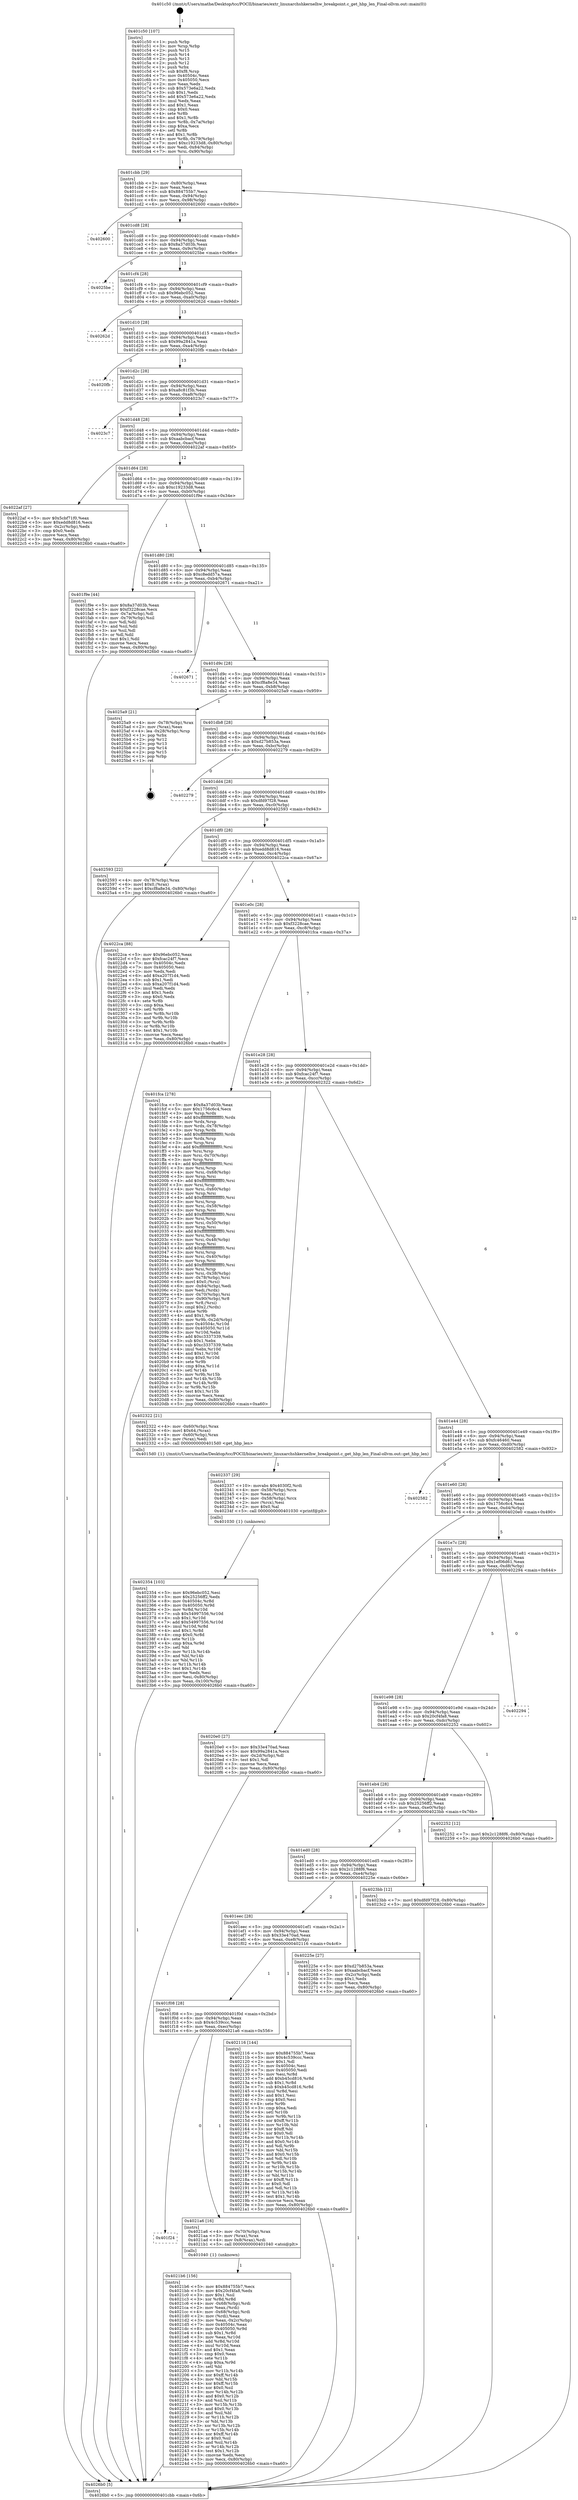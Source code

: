 digraph "0x401c50" {
  label = "0x401c50 (/mnt/c/Users/mathe/Desktop/tcc/POCII/binaries/extr_linuxarchshkernelhw_breakpoint.c_get_hbp_len_Final-ollvm.out::main(0))"
  labelloc = "t"
  node[shape=record]

  Entry [label="",width=0.3,height=0.3,shape=circle,fillcolor=black,style=filled]
  "0x401cbb" [label="{
     0x401cbb [29]\l
     | [instrs]\l
     &nbsp;&nbsp;0x401cbb \<+3\>: mov -0x80(%rbp),%eax\l
     &nbsp;&nbsp;0x401cbe \<+2\>: mov %eax,%ecx\l
     &nbsp;&nbsp;0x401cc0 \<+6\>: sub $0x884755b7,%ecx\l
     &nbsp;&nbsp;0x401cc6 \<+6\>: mov %eax,-0x94(%rbp)\l
     &nbsp;&nbsp;0x401ccc \<+6\>: mov %ecx,-0x98(%rbp)\l
     &nbsp;&nbsp;0x401cd2 \<+6\>: je 0000000000402600 \<main+0x9b0\>\l
  }"]
  "0x402600" [label="{
     0x402600\l
  }", style=dashed]
  "0x401cd8" [label="{
     0x401cd8 [28]\l
     | [instrs]\l
     &nbsp;&nbsp;0x401cd8 \<+5\>: jmp 0000000000401cdd \<main+0x8d\>\l
     &nbsp;&nbsp;0x401cdd \<+6\>: mov -0x94(%rbp),%eax\l
     &nbsp;&nbsp;0x401ce3 \<+5\>: sub $0x8a37d03b,%eax\l
     &nbsp;&nbsp;0x401ce8 \<+6\>: mov %eax,-0x9c(%rbp)\l
     &nbsp;&nbsp;0x401cee \<+6\>: je 00000000004025be \<main+0x96e\>\l
  }"]
  Exit [label="",width=0.3,height=0.3,shape=circle,fillcolor=black,style=filled,peripheries=2]
  "0x4025be" [label="{
     0x4025be\l
  }", style=dashed]
  "0x401cf4" [label="{
     0x401cf4 [28]\l
     | [instrs]\l
     &nbsp;&nbsp;0x401cf4 \<+5\>: jmp 0000000000401cf9 \<main+0xa9\>\l
     &nbsp;&nbsp;0x401cf9 \<+6\>: mov -0x94(%rbp),%eax\l
     &nbsp;&nbsp;0x401cff \<+5\>: sub $0x96ebc052,%eax\l
     &nbsp;&nbsp;0x401d04 \<+6\>: mov %eax,-0xa0(%rbp)\l
     &nbsp;&nbsp;0x401d0a \<+6\>: je 000000000040262d \<main+0x9dd\>\l
  }"]
  "0x402354" [label="{
     0x402354 [103]\l
     | [instrs]\l
     &nbsp;&nbsp;0x402354 \<+5\>: mov $0x96ebc052,%esi\l
     &nbsp;&nbsp;0x402359 \<+5\>: mov $0x25256ff2,%edx\l
     &nbsp;&nbsp;0x40235e \<+8\>: mov 0x40504c,%r8d\l
     &nbsp;&nbsp;0x402366 \<+8\>: mov 0x405050,%r9d\l
     &nbsp;&nbsp;0x40236e \<+3\>: mov %r8d,%r10d\l
     &nbsp;&nbsp;0x402371 \<+7\>: sub $0x54997556,%r10d\l
     &nbsp;&nbsp;0x402378 \<+4\>: sub $0x1,%r10d\l
     &nbsp;&nbsp;0x40237c \<+7\>: add $0x54997556,%r10d\l
     &nbsp;&nbsp;0x402383 \<+4\>: imul %r10d,%r8d\l
     &nbsp;&nbsp;0x402387 \<+4\>: and $0x1,%r8d\l
     &nbsp;&nbsp;0x40238b \<+4\>: cmp $0x0,%r8d\l
     &nbsp;&nbsp;0x40238f \<+4\>: sete %r11b\l
     &nbsp;&nbsp;0x402393 \<+4\>: cmp $0xa,%r9d\l
     &nbsp;&nbsp;0x402397 \<+3\>: setl %bl\l
     &nbsp;&nbsp;0x40239a \<+3\>: mov %r11b,%r14b\l
     &nbsp;&nbsp;0x40239d \<+3\>: and %bl,%r14b\l
     &nbsp;&nbsp;0x4023a0 \<+3\>: xor %bl,%r11b\l
     &nbsp;&nbsp;0x4023a3 \<+3\>: or %r11b,%r14b\l
     &nbsp;&nbsp;0x4023a6 \<+4\>: test $0x1,%r14b\l
     &nbsp;&nbsp;0x4023aa \<+3\>: cmovne %edx,%esi\l
     &nbsp;&nbsp;0x4023ad \<+3\>: mov %esi,-0x80(%rbp)\l
     &nbsp;&nbsp;0x4023b0 \<+6\>: mov %eax,-0x100(%rbp)\l
     &nbsp;&nbsp;0x4023b6 \<+5\>: jmp 00000000004026b0 \<main+0xa60\>\l
  }"]
  "0x40262d" [label="{
     0x40262d\l
  }", style=dashed]
  "0x401d10" [label="{
     0x401d10 [28]\l
     | [instrs]\l
     &nbsp;&nbsp;0x401d10 \<+5\>: jmp 0000000000401d15 \<main+0xc5\>\l
     &nbsp;&nbsp;0x401d15 \<+6\>: mov -0x94(%rbp),%eax\l
     &nbsp;&nbsp;0x401d1b \<+5\>: sub $0x99a2841a,%eax\l
     &nbsp;&nbsp;0x401d20 \<+6\>: mov %eax,-0xa4(%rbp)\l
     &nbsp;&nbsp;0x401d26 \<+6\>: je 00000000004020fb \<main+0x4ab\>\l
  }"]
  "0x402337" [label="{
     0x402337 [29]\l
     | [instrs]\l
     &nbsp;&nbsp;0x402337 \<+10\>: movabs $0x4030f2,%rdi\l
     &nbsp;&nbsp;0x402341 \<+4\>: mov -0x58(%rbp),%rcx\l
     &nbsp;&nbsp;0x402345 \<+2\>: mov %eax,(%rcx)\l
     &nbsp;&nbsp;0x402347 \<+4\>: mov -0x58(%rbp),%rcx\l
     &nbsp;&nbsp;0x40234b \<+2\>: mov (%rcx),%esi\l
     &nbsp;&nbsp;0x40234d \<+2\>: mov $0x0,%al\l
     &nbsp;&nbsp;0x40234f \<+5\>: call 0000000000401030 \<printf@plt\>\l
     | [calls]\l
     &nbsp;&nbsp;0x401030 \{1\} (unknown)\l
  }"]
  "0x4020fb" [label="{
     0x4020fb\l
  }", style=dashed]
  "0x401d2c" [label="{
     0x401d2c [28]\l
     | [instrs]\l
     &nbsp;&nbsp;0x401d2c \<+5\>: jmp 0000000000401d31 \<main+0xe1\>\l
     &nbsp;&nbsp;0x401d31 \<+6\>: mov -0x94(%rbp),%eax\l
     &nbsp;&nbsp;0x401d37 \<+5\>: sub $0xa8c81f3b,%eax\l
     &nbsp;&nbsp;0x401d3c \<+6\>: mov %eax,-0xa8(%rbp)\l
     &nbsp;&nbsp;0x401d42 \<+6\>: je 00000000004023c7 \<main+0x777\>\l
  }"]
  "0x4021b6" [label="{
     0x4021b6 [156]\l
     | [instrs]\l
     &nbsp;&nbsp;0x4021b6 \<+5\>: mov $0x884755b7,%ecx\l
     &nbsp;&nbsp;0x4021bb \<+5\>: mov $0x20cf4fa8,%edx\l
     &nbsp;&nbsp;0x4021c0 \<+3\>: mov $0x1,%sil\l
     &nbsp;&nbsp;0x4021c3 \<+3\>: xor %r8d,%r8d\l
     &nbsp;&nbsp;0x4021c6 \<+4\>: mov -0x68(%rbp),%rdi\l
     &nbsp;&nbsp;0x4021ca \<+2\>: mov %eax,(%rdi)\l
     &nbsp;&nbsp;0x4021cc \<+4\>: mov -0x68(%rbp),%rdi\l
     &nbsp;&nbsp;0x4021d0 \<+2\>: mov (%rdi),%eax\l
     &nbsp;&nbsp;0x4021d2 \<+3\>: mov %eax,-0x2c(%rbp)\l
     &nbsp;&nbsp;0x4021d5 \<+7\>: mov 0x40504c,%eax\l
     &nbsp;&nbsp;0x4021dc \<+8\>: mov 0x405050,%r9d\l
     &nbsp;&nbsp;0x4021e4 \<+4\>: sub $0x1,%r8d\l
     &nbsp;&nbsp;0x4021e8 \<+3\>: mov %eax,%r10d\l
     &nbsp;&nbsp;0x4021eb \<+3\>: add %r8d,%r10d\l
     &nbsp;&nbsp;0x4021ee \<+4\>: imul %r10d,%eax\l
     &nbsp;&nbsp;0x4021f2 \<+3\>: and $0x1,%eax\l
     &nbsp;&nbsp;0x4021f5 \<+3\>: cmp $0x0,%eax\l
     &nbsp;&nbsp;0x4021f8 \<+4\>: sete %r11b\l
     &nbsp;&nbsp;0x4021fc \<+4\>: cmp $0xa,%r9d\l
     &nbsp;&nbsp;0x402200 \<+3\>: setl %bl\l
     &nbsp;&nbsp;0x402203 \<+3\>: mov %r11b,%r14b\l
     &nbsp;&nbsp;0x402206 \<+4\>: xor $0xff,%r14b\l
     &nbsp;&nbsp;0x40220a \<+3\>: mov %bl,%r15b\l
     &nbsp;&nbsp;0x40220d \<+4\>: xor $0xff,%r15b\l
     &nbsp;&nbsp;0x402211 \<+4\>: xor $0x0,%sil\l
     &nbsp;&nbsp;0x402215 \<+3\>: mov %r14b,%r12b\l
     &nbsp;&nbsp;0x402218 \<+4\>: and $0x0,%r12b\l
     &nbsp;&nbsp;0x40221c \<+3\>: and %sil,%r11b\l
     &nbsp;&nbsp;0x40221f \<+3\>: mov %r15b,%r13b\l
     &nbsp;&nbsp;0x402222 \<+4\>: and $0x0,%r13b\l
     &nbsp;&nbsp;0x402226 \<+3\>: and %sil,%bl\l
     &nbsp;&nbsp;0x402229 \<+3\>: or %r11b,%r12b\l
     &nbsp;&nbsp;0x40222c \<+3\>: or %bl,%r13b\l
     &nbsp;&nbsp;0x40222f \<+3\>: xor %r13b,%r12b\l
     &nbsp;&nbsp;0x402232 \<+3\>: or %r15b,%r14b\l
     &nbsp;&nbsp;0x402235 \<+4\>: xor $0xff,%r14b\l
     &nbsp;&nbsp;0x402239 \<+4\>: or $0x0,%sil\l
     &nbsp;&nbsp;0x40223d \<+3\>: and %sil,%r14b\l
     &nbsp;&nbsp;0x402240 \<+3\>: or %r14b,%r12b\l
     &nbsp;&nbsp;0x402243 \<+4\>: test $0x1,%r12b\l
     &nbsp;&nbsp;0x402247 \<+3\>: cmovne %edx,%ecx\l
     &nbsp;&nbsp;0x40224a \<+3\>: mov %ecx,-0x80(%rbp)\l
     &nbsp;&nbsp;0x40224d \<+5\>: jmp 00000000004026b0 \<main+0xa60\>\l
  }"]
  "0x4023c7" [label="{
     0x4023c7\l
  }", style=dashed]
  "0x401d48" [label="{
     0x401d48 [28]\l
     | [instrs]\l
     &nbsp;&nbsp;0x401d48 \<+5\>: jmp 0000000000401d4d \<main+0xfd\>\l
     &nbsp;&nbsp;0x401d4d \<+6\>: mov -0x94(%rbp),%eax\l
     &nbsp;&nbsp;0x401d53 \<+5\>: sub $0xaabcbacf,%eax\l
     &nbsp;&nbsp;0x401d58 \<+6\>: mov %eax,-0xac(%rbp)\l
     &nbsp;&nbsp;0x401d5e \<+6\>: je 00000000004022af \<main+0x65f\>\l
  }"]
  "0x401f24" [label="{
     0x401f24\l
  }", style=dashed]
  "0x4022af" [label="{
     0x4022af [27]\l
     | [instrs]\l
     &nbsp;&nbsp;0x4022af \<+5\>: mov $0x5cbf71f0,%eax\l
     &nbsp;&nbsp;0x4022b4 \<+5\>: mov $0xedd8d816,%ecx\l
     &nbsp;&nbsp;0x4022b9 \<+3\>: mov -0x2c(%rbp),%edx\l
     &nbsp;&nbsp;0x4022bc \<+3\>: cmp $0x0,%edx\l
     &nbsp;&nbsp;0x4022bf \<+3\>: cmove %ecx,%eax\l
     &nbsp;&nbsp;0x4022c2 \<+3\>: mov %eax,-0x80(%rbp)\l
     &nbsp;&nbsp;0x4022c5 \<+5\>: jmp 00000000004026b0 \<main+0xa60\>\l
  }"]
  "0x401d64" [label="{
     0x401d64 [28]\l
     | [instrs]\l
     &nbsp;&nbsp;0x401d64 \<+5\>: jmp 0000000000401d69 \<main+0x119\>\l
     &nbsp;&nbsp;0x401d69 \<+6\>: mov -0x94(%rbp),%eax\l
     &nbsp;&nbsp;0x401d6f \<+5\>: sub $0xc19233d8,%eax\l
     &nbsp;&nbsp;0x401d74 \<+6\>: mov %eax,-0xb0(%rbp)\l
     &nbsp;&nbsp;0x401d7a \<+6\>: je 0000000000401f9e \<main+0x34e\>\l
  }"]
  "0x4021a6" [label="{
     0x4021a6 [16]\l
     | [instrs]\l
     &nbsp;&nbsp;0x4021a6 \<+4\>: mov -0x70(%rbp),%rax\l
     &nbsp;&nbsp;0x4021aa \<+3\>: mov (%rax),%rax\l
     &nbsp;&nbsp;0x4021ad \<+4\>: mov 0x8(%rax),%rdi\l
     &nbsp;&nbsp;0x4021b1 \<+5\>: call 0000000000401040 \<atoi@plt\>\l
     | [calls]\l
     &nbsp;&nbsp;0x401040 \{1\} (unknown)\l
  }"]
  "0x401f9e" [label="{
     0x401f9e [44]\l
     | [instrs]\l
     &nbsp;&nbsp;0x401f9e \<+5\>: mov $0x8a37d03b,%eax\l
     &nbsp;&nbsp;0x401fa3 \<+5\>: mov $0xf3228cae,%ecx\l
     &nbsp;&nbsp;0x401fa8 \<+3\>: mov -0x7a(%rbp),%dl\l
     &nbsp;&nbsp;0x401fab \<+4\>: mov -0x79(%rbp),%sil\l
     &nbsp;&nbsp;0x401faf \<+3\>: mov %dl,%dil\l
     &nbsp;&nbsp;0x401fb2 \<+3\>: and %sil,%dil\l
     &nbsp;&nbsp;0x401fb5 \<+3\>: xor %sil,%dl\l
     &nbsp;&nbsp;0x401fb8 \<+3\>: or %dl,%dil\l
     &nbsp;&nbsp;0x401fbb \<+4\>: test $0x1,%dil\l
     &nbsp;&nbsp;0x401fbf \<+3\>: cmovne %ecx,%eax\l
     &nbsp;&nbsp;0x401fc2 \<+3\>: mov %eax,-0x80(%rbp)\l
     &nbsp;&nbsp;0x401fc5 \<+5\>: jmp 00000000004026b0 \<main+0xa60\>\l
  }"]
  "0x401d80" [label="{
     0x401d80 [28]\l
     | [instrs]\l
     &nbsp;&nbsp;0x401d80 \<+5\>: jmp 0000000000401d85 \<main+0x135\>\l
     &nbsp;&nbsp;0x401d85 \<+6\>: mov -0x94(%rbp),%eax\l
     &nbsp;&nbsp;0x401d8b \<+5\>: sub $0xc8edd57a,%eax\l
     &nbsp;&nbsp;0x401d90 \<+6\>: mov %eax,-0xb4(%rbp)\l
     &nbsp;&nbsp;0x401d96 \<+6\>: je 0000000000402671 \<main+0xa21\>\l
  }"]
  "0x4026b0" [label="{
     0x4026b0 [5]\l
     | [instrs]\l
     &nbsp;&nbsp;0x4026b0 \<+5\>: jmp 0000000000401cbb \<main+0x6b\>\l
  }"]
  "0x401c50" [label="{
     0x401c50 [107]\l
     | [instrs]\l
     &nbsp;&nbsp;0x401c50 \<+1\>: push %rbp\l
     &nbsp;&nbsp;0x401c51 \<+3\>: mov %rsp,%rbp\l
     &nbsp;&nbsp;0x401c54 \<+2\>: push %r15\l
     &nbsp;&nbsp;0x401c56 \<+2\>: push %r14\l
     &nbsp;&nbsp;0x401c58 \<+2\>: push %r13\l
     &nbsp;&nbsp;0x401c5a \<+2\>: push %r12\l
     &nbsp;&nbsp;0x401c5c \<+1\>: push %rbx\l
     &nbsp;&nbsp;0x401c5d \<+7\>: sub $0xf8,%rsp\l
     &nbsp;&nbsp;0x401c64 \<+7\>: mov 0x40504c,%eax\l
     &nbsp;&nbsp;0x401c6b \<+7\>: mov 0x405050,%ecx\l
     &nbsp;&nbsp;0x401c72 \<+2\>: mov %eax,%edx\l
     &nbsp;&nbsp;0x401c74 \<+6\>: sub $0x573e6a22,%edx\l
     &nbsp;&nbsp;0x401c7a \<+3\>: sub $0x1,%edx\l
     &nbsp;&nbsp;0x401c7d \<+6\>: add $0x573e6a22,%edx\l
     &nbsp;&nbsp;0x401c83 \<+3\>: imul %edx,%eax\l
     &nbsp;&nbsp;0x401c86 \<+3\>: and $0x1,%eax\l
     &nbsp;&nbsp;0x401c89 \<+3\>: cmp $0x0,%eax\l
     &nbsp;&nbsp;0x401c8c \<+4\>: sete %r8b\l
     &nbsp;&nbsp;0x401c90 \<+4\>: and $0x1,%r8b\l
     &nbsp;&nbsp;0x401c94 \<+4\>: mov %r8b,-0x7a(%rbp)\l
     &nbsp;&nbsp;0x401c98 \<+3\>: cmp $0xa,%ecx\l
     &nbsp;&nbsp;0x401c9b \<+4\>: setl %r8b\l
     &nbsp;&nbsp;0x401c9f \<+4\>: and $0x1,%r8b\l
     &nbsp;&nbsp;0x401ca3 \<+4\>: mov %r8b,-0x79(%rbp)\l
     &nbsp;&nbsp;0x401ca7 \<+7\>: movl $0xc19233d8,-0x80(%rbp)\l
     &nbsp;&nbsp;0x401cae \<+6\>: mov %edi,-0x84(%rbp)\l
     &nbsp;&nbsp;0x401cb4 \<+7\>: mov %rsi,-0x90(%rbp)\l
  }"]
  "0x401f08" [label="{
     0x401f08 [28]\l
     | [instrs]\l
     &nbsp;&nbsp;0x401f08 \<+5\>: jmp 0000000000401f0d \<main+0x2bd\>\l
     &nbsp;&nbsp;0x401f0d \<+6\>: mov -0x94(%rbp),%eax\l
     &nbsp;&nbsp;0x401f13 \<+5\>: sub $0x4c539ccc,%eax\l
     &nbsp;&nbsp;0x401f18 \<+6\>: mov %eax,-0xec(%rbp)\l
     &nbsp;&nbsp;0x401f1e \<+6\>: je 00000000004021a6 \<main+0x556\>\l
  }"]
  "0x402671" [label="{
     0x402671\l
  }", style=dashed]
  "0x401d9c" [label="{
     0x401d9c [28]\l
     | [instrs]\l
     &nbsp;&nbsp;0x401d9c \<+5\>: jmp 0000000000401da1 \<main+0x151\>\l
     &nbsp;&nbsp;0x401da1 \<+6\>: mov -0x94(%rbp),%eax\l
     &nbsp;&nbsp;0x401da7 \<+5\>: sub $0xcf8a8e34,%eax\l
     &nbsp;&nbsp;0x401dac \<+6\>: mov %eax,-0xb8(%rbp)\l
     &nbsp;&nbsp;0x401db2 \<+6\>: je 00000000004025a9 \<main+0x959\>\l
  }"]
  "0x402116" [label="{
     0x402116 [144]\l
     | [instrs]\l
     &nbsp;&nbsp;0x402116 \<+5\>: mov $0x884755b7,%eax\l
     &nbsp;&nbsp;0x40211b \<+5\>: mov $0x4c539ccc,%ecx\l
     &nbsp;&nbsp;0x402120 \<+2\>: mov $0x1,%dl\l
     &nbsp;&nbsp;0x402122 \<+7\>: mov 0x40504c,%esi\l
     &nbsp;&nbsp;0x402129 \<+7\>: mov 0x405050,%edi\l
     &nbsp;&nbsp;0x402130 \<+3\>: mov %esi,%r8d\l
     &nbsp;&nbsp;0x402133 \<+7\>: add $0xb45cd816,%r8d\l
     &nbsp;&nbsp;0x40213a \<+4\>: sub $0x1,%r8d\l
     &nbsp;&nbsp;0x40213e \<+7\>: sub $0xb45cd816,%r8d\l
     &nbsp;&nbsp;0x402145 \<+4\>: imul %r8d,%esi\l
     &nbsp;&nbsp;0x402149 \<+3\>: and $0x1,%esi\l
     &nbsp;&nbsp;0x40214c \<+3\>: cmp $0x0,%esi\l
     &nbsp;&nbsp;0x40214f \<+4\>: sete %r9b\l
     &nbsp;&nbsp;0x402153 \<+3\>: cmp $0xa,%edi\l
     &nbsp;&nbsp;0x402156 \<+4\>: setl %r10b\l
     &nbsp;&nbsp;0x40215a \<+3\>: mov %r9b,%r11b\l
     &nbsp;&nbsp;0x40215d \<+4\>: xor $0xff,%r11b\l
     &nbsp;&nbsp;0x402161 \<+3\>: mov %r10b,%bl\l
     &nbsp;&nbsp;0x402164 \<+3\>: xor $0xff,%bl\l
     &nbsp;&nbsp;0x402167 \<+3\>: xor $0x0,%dl\l
     &nbsp;&nbsp;0x40216a \<+3\>: mov %r11b,%r14b\l
     &nbsp;&nbsp;0x40216d \<+4\>: and $0x0,%r14b\l
     &nbsp;&nbsp;0x402171 \<+3\>: and %dl,%r9b\l
     &nbsp;&nbsp;0x402174 \<+3\>: mov %bl,%r15b\l
     &nbsp;&nbsp;0x402177 \<+4\>: and $0x0,%r15b\l
     &nbsp;&nbsp;0x40217b \<+3\>: and %dl,%r10b\l
     &nbsp;&nbsp;0x40217e \<+3\>: or %r9b,%r14b\l
     &nbsp;&nbsp;0x402181 \<+3\>: or %r10b,%r15b\l
     &nbsp;&nbsp;0x402184 \<+3\>: xor %r15b,%r14b\l
     &nbsp;&nbsp;0x402187 \<+3\>: or %bl,%r11b\l
     &nbsp;&nbsp;0x40218a \<+4\>: xor $0xff,%r11b\l
     &nbsp;&nbsp;0x40218e \<+3\>: or $0x0,%dl\l
     &nbsp;&nbsp;0x402191 \<+3\>: and %dl,%r11b\l
     &nbsp;&nbsp;0x402194 \<+3\>: or %r11b,%r14b\l
     &nbsp;&nbsp;0x402197 \<+4\>: test $0x1,%r14b\l
     &nbsp;&nbsp;0x40219b \<+3\>: cmovne %ecx,%eax\l
     &nbsp;&nbsp;0x40219e \<+3\>: mov %eax,-0x80(%rbp)\l
     &nbsp;&nbsp;0x4021a1 \<+5\>: jmp 00000000004026b0 \<main+0xa60\>\l
  }"]
  "0x4025a9" [label="{
     0x4025a9 [21]\l
     | [instrs]\l
     &nbsp;&nbsp;0x4025a9 \<+4\>: mov -0x78(%rbp),%rax\l
     &nbsp;&nbsp;0x4025ad \<+2\>: mov (%rax),%eax\l
     &nbsp;&nbsp;0x4025af \<+4\>: lea -0x28(%rbp),%rsp\l
     &nbsp;&nbsp;0x4025b3 \<+1\>: pop %rbx\l
     &nbsp;&nbsp;0x4025b4 \<+2\>: pop %r12\l
     &nbsp;&nbsp;0x4025b6 \<+2\>: pop %r13\l
     &nbsp;&nbsp;0x4025b8 \<+2\>: pop %r14\l
     &nbsp;&nbsp;0x4025ba \<+2\>: pop %r15\l
     &nbsp;&nbsp;0x4025bc \<+1\>: pop %rbp\l
     &nbsp;&nbsp;0x4025bd \<+1\>: ret\l
  }"]
  "0x401db8" [label="{
     0x401db8 [28]\l
     | [instrs]\l
     &nbsp;&nbsp;0x401db8 \<+5\>: jmp 0000000000401dbd \<main+0x16d\>\l
     &nbsp;&nbsp;0x401dbd \<+6\>: mov -0x94(%rbp),%eax\l
     &nbsp;&nbsp;0x401dc3 \<+5\>: sub $0xd27b853a,%eax\l
     &nbsp;&nbsp;0x401dc8 \<+6\>: mov %eax,-0xbc(%rbp)\l
     &nbsp;&nbsp;0x401dce \<+6\>: je 0000000000402279 \<main+0x629\>\l
  }"]
  "0x401eec" [label="{
     0x401eec [28]\l
     | [instrs]\l
     &nbsp;&nbsp;0x401eec \<+5\>: jmp 0000000000401ef1 \<main+0x2a1\>\l
     &nbsp;&nbsp;0x401ef1 \<+6\>: mov -0x94(%rbp),%eax\l
     &nbsp;&nbsp;0x401ef7 \<+5\>: sub $0x33e470ad,%eax\l
     &nbsp;&nbsp;0x401efc \<+6\>: mov %eax,-0xe8(%rbp)\l
     &nbsp;&nbsp;0x401f02 \<+6\>: je 0000000000402116 \<main+0x4c6\>\l
  }"]
  "0x402279" [label="{
     0x402279\l
  }", style=dashed]
  "0x401dd4" [label="{
     0x401dd4 [28]\l
     | [instrs]\l
     &nbsp;&nbsp;0x401dd4 \<+5\>: jmp 0000000000401dd9 \<main+0x189\>\l
     &nbsp;&nbsp;0x401dd9 \<+6\>: mov -0x94(%rbp),%eax\l
     &nbsp;&nbsp;0x401ddf \<+5\>: sub $0xdfd97f28,%eax\l
     &nbsp;&nbsp;0x401de4 \<+6\>: mov %eax,-0xc0(%rbp)\l
     &nbsp;&nbsp;0x401dea \<+6\>: je 0000000000402593 \<main+0x943\>\l
  }"]
  "0x40225e" [label="{
     0x40225e [27]\l
     | [instrs]\l
     &nbsp;&nbsp;0x40225e \<+5\>: mov $0xd27b853a,%eax\l
     &nbsp;&nbsp;0x402263 \<+5\>: mov $0xaabcbacf,%ecx\l
     &nbsp;&nbsp;0x402268 \<+3\>: mov -0x2c(%rbp),%edx\l
     &nbsp;&nbsp;0x40226b \<+3\>: cmp $0x1,%edx\l
     &nbsp;&nbsp;0x40226e \<+3\>: cmovl %ecx,%eax\l
     &nbsp;&nbsp;0x402271 \<+3\>: mov %eax,-0x80(%rbp)\l
     &nbsp;&nbsp;0x402274 \<+5\>: jmp 00000000004026b0 \<main+0xa60\>\l
  }"]
  "0x402593" [label="{
     0x402593 [22]\l
     | [instrs]\l
     &nbsp;&nbsp;0x402593 \<+4\>: mov -0x78(%rbp),%rax\l
     &nbsp;&nbsp;0x402597 \<+6\>: movl $0x0,(%rax)\l
     &nbsp;&nbsp;0x40259d \<+7\>: movl $0xcf8a8e34,-0x80(%rbp)\l
     &nbsp;&nbsp;0x4025a4 \<+5\>: jmp 00000000004026b0 \<main+0xa60\>\l
  }"]
  "0x401df0" [label="{
     0x401df0 [28]\l
     | [instrs]\l
     &nbsp;&nbsp;0x401df0 \<+5\>: jmp 0000000000401df5 \<main+0x1a5\>\l
     &nbsp;&nbsp;0x401df5 \<+6\>: mov -0x94(%rbp),%eax\l
     &nbsp;&nbsp;0x401dfb \<+5\>: sub $0xedd8d816,%eax\l
     &nbsp;&nbsp;0x401e00 \<+6\>: mov %eax,-0xc4(%rbp)\l
     &nbsp;&nbsp;0x401e06 \<+6\>: je 00000000004022ca \<main+0x67a\>\l
  }"]
  "0x401ed0" [label="{
     0x401ed0 [28]\l
     | [instrs]\l
     &nbsp;&nbsp;0x401ed0 \<+5\>: jmp 0000000000401ed5 \<main+0x285\>\l
     &nbsp;&nbsp;0x401ed5 \<+6\>: mov -0x94(%rbp),%eax\l
     &nbsp;&nbsp;0x401edb \<+5\>: sub $0x2c1288f6,%eax\l
     &nbsp;&nbsp;0x401ee0 \<+6\>: mov %eax,-0xe4(%rbp)\l
     &nbsp;&nbsp;0x401ee6 \<+6\>: je 000000000040225e \<main+0x60e\>\l
  }"]
  "0x4022ca" [label="{
     0x4022ca [88]\l
     | [instrs]\l
     &nbsp;&nbsp;0x4022ca \<+5\>: mov $0x96ebc052,%eax\l
     &nbsp;&nbsp;0x4022cf \<+5\>: mov $0xfcac24f7,%ecx\l
     &nbsp;&nbsp;0x4022d4 \<+7\>: mov 0x40504c,%edx\l
     &nbsp;&nbsp;0x4022db \<+7\>: mov 0x405050,%esi\l
     &nbsp;&nbsp;0x4022e2 \<+2\>: mov %edx,%edi\l
     &nbsp;&nbsp;0x4022e4 \<+6\>: add $0xa207f1d4,%edi\l
     &nbsp;&nbsp;0x4022ea \<+3\>: sub $0x1,%edi\l
     &nbsp;&nbsp;0x4022ed \<+6\>: sub $0xa207f1d4,%edi\l
     &nbsp;&nbsp;0x4022f3 \<+3\>: imul %edi,%edx\l
     &nbsp;&nbsp;0x4022f6 \<+3\>: and $0x1,%edx\l
     &nbsp;&nbsp;0x4022f9 \<+3\>: cmp $0x0,%edx\l
     &nbsp;&nbsp;0x4022fc \<+4\>: sete %r8b\l
     &nbsp;&nbsp;0x402300 \<+3\>: cmp $0xa,%esi\l
     &nbsp;&nbsp;0x402303 \<+4\>: setl %r9b\l
     &nbsp;&nbsp;0x402307 \<+3\>: mov %r8b,%r10b\l
     &nbsp;&nbsp;0x40230a \<+3\>: and %r9b,%r10b\l
     &nbsp;&nbsp;0x40230d \<+3\>: xor %r9b,%r8b\l
     &nbsp;&nbsp;0x402310 \<+3\>: or %r8b,%r10b\l
     &nbsp;&nbsp;0x402313 \<+4\>: test $0x1,%r10b\l
     &nbsp;&nbsp;0x402317 \<+3\>: cmovne %ecx,%eax\l
     &nbsp;&nbsp;0x40231a \<+3\>: mov %eax,-0x80(%rbp)\l
     &nbsp;&nbsp;0x40231d \<+5\>: jmp 00000000004026b0 \<main+0xa60\>\l
  }"]
  "0x401e0c" [label="{
     0x401e0c [28]\l
     | [instrs]\l
     &nbsp;&nbsp;0x401e0c \<+5\>: jmp 0000000000401e11 \<main+0x1c1\>\l
     &nbsp;&nbsp;0x401e11 \<+6\>: mov -0x94(%rbp),%eax\l
     &nbsp;&nbsp;0x401e17 \<+5\>: sub $0xf3228cae,%eax\l
     &nbsp;&nbsp;0x401e1c \<+6\>: mov %eax,-0xc8(%rbp)\l
     &nbsp;&nbsp;0x401e22 \<+6\>: je 0000000000401fca \<main+0x37a\>\l
  }"]
  "0x4023bb" [label="{
     0x4023bb [12]\l
     | [instrs]\l
     &nbsp;&nbsp;0x4023bb \<+7\>: movl $0xdfd97f28,-0x80(%rbp)\l
     &nbsp;&nbsp;0x4023c2 \<+5\>: jmp 00000000004026b0 \<main+0xa60\>\l
  }"]
  "0x401fca" [label="{
     0x401fca [278]\l
     | [instrs]\l
     &nbsp;&nbsp;0x401fca \<+5\>: mov $0x8a37d03b,%eax\l
     &nbsp;&nbsp;0x401fcf \<+5\>: mov $0x1756c6c4,%ecx\l
     &nbsp;&nbsp;0x401fd4 \<+3\>: mov %rsp,%rdx\l
     &nbsp;&nbsp;0x401fd7 \<+4\>: add $0xfffffffffffffff0,%rdx\l
     &nbsp;&nbsp;0x401fdb \<+3\>: mov %rdx,%rsp\l
     &nbsp;&nbsp;0x401fde \<+4\>: mov %rdx,-0x78(%rbp)\l
     &nbsp;&nbsp;0x401fe2 \<+3\>: mov %rsp,%rdx\l
     &nbsp;&nbsp;0x401fe5 \<+4\>: add $0xfffffffffffffff0,%rdx\l
     &nbsp;&nbsp;0x401fe9 \<+3\>: mov %rdx,%rsp\l
     &nbsp;&nbsp;0x401fec \<+3\>: mov %rsp,%rsi\l
     &nbsp;&nbsp;0x401fef \<+4\>: add $0xfffffffffffffff0,%rsi\l
     &nbsp;&nbsp;0x401ff3 \<+3\>: mov %rsi,%rsp\l
     &nbsp;&nbsp;0x401ff6 \<+4\>: mov %rsi,-0x70(%rbp)\l
     &nbsp;&nbsp;0x401ffa \<+3\>: mov %rsp,%rsi\l
     &nbsp;&nbsp;0x401ffd \<+4\>: add $0xfffffffffffffff0,%rsi\l
     &nbsp;&nbsp;0x402001 \<+3\>: mov %rsi,%rsp\l
     &nbsp;&nbsp;0x402004 \<+4\>: mov %rsi,-0x68(%rbp)\l
     &nbsp;&nbsp;0x402008 \<+3\>: mov %rsp,%rsi\l
     &nbsp;&nbsp;0x40200b \<+4\>: add $0xfffffffffffffff0,%rsi\l
     &nbsp;&nbsp;0x40200f \<+3\>: mov %rsi,%rsp\l
     &nbsp;&nbsp;0x402012 \<+4\>: mov %rsi,-0x60(%rbp)\l
     &nbsp;&nbsp;0x402016 \<+3\>: mov %rsp,%rsi\l
     &nbsp;&nbsp;0x402019 \<+4\>: add $0xfffffffffffffff0,%rsi\l
     &nbsp;&nbsp;0x40201d \<+3\>: mov %rsi,%rsp\l
     &nbsp;&nbsp;0x402020 \<+4\>: mov %rsi,-0x58(%rbp)\l
     &nbsp;&nbsp;0x402024 \<+3\>: mov %rsp,%rsi\l
     &nbsp;&nbsp;0x402027 \<+4\>: add $0xfffffffffffffff0,%rsi\l
     &nbsp;&nbsp;0x40202b \<+3\>: mov %rsi,%rsp\l
     &nbsp;&nbsp;0x40202e \<+4\>: mov %rsi,-0x50(%rbp)\l
     &nbsp;&nbsp;0x402032 \<+3\>: mov %rsp,%rsi\l
     &nbsp;&nbsp;0x402035 \<+4\>: add $0xfffffffffffffff0,%rsi\l
     &nbsp;&nbsp;0x402039 \<+3\>: mov %rsi,%rsp\l
     &nbsp;&nbsp;0x40203c \<+4\>: mov %rsi,-0x48(%rbp)\l
     &nbsp;&nbsp;0x402040 \<+3\>: mov %rsp,%rsi\l
     &nbsp;&nbsp;0x402043 \<+4\>: add $0xfffffffffffffff0,%rsi\l
     &nbsp;&nbsp;0x402047 \<+3\>: mov %rsi,%rsp\l
     &nbsp;&nbsp;0x40204a \<+4\>: mov %rsi,-0x40(%rbp)\l
     &nbsp;&nbsp;0x40204e \<+3\>: mov %rsp,%rsi\l
     &nbsp;&nbsp;0x402051 \<+4\>: add $0xfffffffffffffff0,%rsi\l
     &nbsp;&nbsp;0x402055 \<+3\>: mov %rsi,%rsp\l
     &nbsp;&nbsp;0x402058 \<+4\>: mov %rsi,-0x38(%rbp)\l
     &nbsp;&nbsp;0x40205c \<+4\>: mov -0x78(%rbp),%rsi\l
     &nbsp;&nbsp;0x402060 \<+6\>: movl $0x0,(%rsi)\l
     &nbsp;&nbsp;0x402066 \<+6\>: mov -0x84(%rbp),%edi\l
     &nbsp;&nbsp;0x40206c \<+2\>: mov %edi,(%rdx)\l
     &nbsp;&nbsp;0x40206e \<+4\>: mov -0x70(%rbp),%rsi\l
     &nbsp;&nbsp;0x402072 \<+7\>: mov -0x90(%rbp),%r8\l
     &nbsp;&nbsp;0x402079 \<+3\>: mov %r8,(%rsi)\l
     &nbsp;&nbsp;0x40207c \<+3\>: cmpl $0x2,(%rdx)\l
     &nbsp;&nbsp;0x40207f \<+4\>: setne %r9b\l
     &nbsp;&nbsp;0x402083 \<+4\>: and $0x1,%r9b\l
     &nbsp;&nbsp;0x402087 \<+4\>: mov %r9b,-0x2d(%rbp)\l
     &nbsp;&nbsp;0x40208b \<+8\>: mov 0x40504c,%r10d\l
     &nbsp;&nbsp;0x402093 \<+8\>: mov 0x405050,%r11d\l
     &nbsp;&nbsp;0x40209b \<+3\>: mov %r10d,%ebx\l
     &nbsp;&nbsp;0x40209e \<+6\>: add $0xc3337339,%ebx\l
     &nbsp;&nbsp;0x4020a4 \<+3\>: sub $0x1,%ebx\l
     &nbsp;&nbsp;0x4020a7 \<+6\>: sub $0xc3337339,%ebx\l
     &nbsp;&nbsp;0x4020ad \<+4\>: imul %ebx,%r10d\l
     &nbsp;&nbsp;0x4020b1 \<+4\>: and $0x1,%r10d\l
     &nbsp;&nbsp;0x4020b5 \<+4\>: cmp $0x0,%r10d\l
     &nbsp;&nbsp;0x4020b9 \<+4\>: sete %r9b\l
     &nbsp;&nbsp;0x4020bd \<+4\>: cmp $0xa,%r11d\l
     &nbsp;&nbsp;0x4020c1 \<+4\>: setl %r14b\l
     &nbsp;&nbsp;0x4020c5 \<+3\>: mov %r9b,%r15b\l
     &nbsp;&nbsp;0x4020c8 \<+3\>: and %r14b,%r15b\l
     &nbsp;&nbsp;0x4020cb \<+3\>: xor %r14b,%r9b\l
     &nbsp;&nbsp;0x4020ce \<+3\>: or %r9b,%r15b\l
     &nbsp;&nbsp;0x4020d1 \<+4\>: test $0x1,%r15b\l
     &nbsp;&nbsp;0x4020d5 \<+3\>: cmovne %ecx,%eax\l
     &nbsp;&nbsp;0x4020d8 \<+3\>: mov %eax,-0x80(%rbp)\l
     &nbsp;&nbsp;0x4020db \<+5\>: jmp 00000000004026b0 \<main+0xa60\>\l
  }"]
  "0x401e28" [label="{
     0x401e28 [28]\l
     | [instrs]\l
     &nbsp;&nbsp;0x401e28 \<+5\>: jmp 0000000000401e2d \<main+0x1dd\>\l
     &nbsp;&nbsp;0x401e2d \<+6\>: mov -0x94(%rbp),%eax\l
     &nbsp;&nbsp;0x401e33 \<+5\>: sub $0xfcac24f7,%eax\l
     &nbsp;&nbsp;0x401e38 \<+6\>: mov %eax,-0xcc(%rbp)\l
     &nbsp;&nbsp;0x401e3e \<+6\>: je 0000000000402322 \<main+0x6d2\>\l
  }"]
  "0x401eb4" [label="{
     0x401eb4 [28]\l
     | [instrs]\l
     &nbsp;&nbsp;0x401eb4 \<+5\>: jmp 0000000000401eb9 \<main+0x269\>\l
     &nbsp;&nbsp;0x401eb9 \<+6\>: mov -0x94(%rbp),%eax\l
     &nbsp;&nbsp;0x401ebf \<+5\>: sub $0x25256ff2,%eax\l
     &nbsp;&nbsp;0x401ec4 \<+6\>: mov %eax,-0xe0(%rbp)\l
     &nbsp;&nbsp;0x401eca \<+6\>: je 00000000004023bb \<main+0x76b\>\l
  }"]
  "0x402252" [label="{
     0x402252 [12]\l
     | [instrs]\l
     &nbsp;&nbsp;0x402252 \<+7\>: movl $0x2c1288f6,-0x80(%rbp)\l
     &nbsp;&nbsp;0x402259 \<+5\>: jmp 00000000004026b0 \<main+0xa60\>\l
  }"]
  "0x402322" [label="{
     0x402322 [21]\l
     | [instrs]\l
     &nbsp;&nbsp;0x402322 \<+4\>: mov -0x60(%rbp),%rax\l
     &nbsp;&nbsp;0x402326 \<+6\>: movl $0x64,(%rax)\l
     &nbsp;&nbsp;0x40232c \<+4\>: mov -0x60(%rbp),%rax\l
     &nbsp;&nbsp;0x402330 \<+2\>: mov (%rax),%edi\l
     &nbsp;&nbsp;0x402332 \<+5\>: call 00000000004015d0 \<get_hbp_len\>\l
     | [calls]\l
     &nbsp;&nbsp;0x4015d0 \{1\} (/mnt/c/Users/mathe/Desktop/tcc/POCII/binaries/extr_linuxarchshkernelhw_breakpoint.c_get_hbp_len_Final-ollvm.out::get_hbp_len)\l
  }"]
  "0x401e44" [label="{
     0x401e44 [28]\l
     | [instrs]\l
     &nbsp;&nbsp;0x401e44 \<+5\>: jmp 0000000000401e49 \<main+0x1f9\>\l
     &nbsp;&nbsp;0x401e49 \<+6\>: mov -0x94(%rbp),%eax\l
     &nbsp;&nbsp;0x401e4f \<+5\>: sub $0xfc46460,%eax\l
     &nbsp;&nbsp;0x401e54 \<+6\>: mov %eax,-0xd0(%rbp)\l
     &nbsp;&nbsp;0x401e5a \<+6\>: je 0000000000402582 \<main+0x932\>\l
  }"]
  "0x401e98" [label="{
     0x401e98 [28]\l
     | [instrs]\l
     &nbsp;&nbsp;0x401e98 \<+5\>: jmp 0000000000401e9d \<main+0x24d\>\l
     &nbsp;&nbsp;0x401e9d \<+6\>: mov -0x94(%rbp),%eax\l
     &nbsp;&nbsp;0x401ea3 \<+5\>: sub $0x20cf4fa8,%eax\l
     &nbsp;&nbsp;0x401ea8 \<+6\>: mov %eax,-0xdc(%rbp)\l
     &nbsp;&nbsp;0x401eae \<+6\>: je 0000000000402252 \<main+0x602\>\l
  }"]
  "0x402582" [label="{
     0x402582\l
  }", style=dashed]
  "0x401e60" [label="{
     0x401e60 [28]\l
     | [instrs]\l
     &nbsp;&nbsp;0x401e60 \<+5\>: jmp 0000000000401e65 \<main+0x215\>\l
     &nbsp;&nbsp;0x401e65 \<+6\>: mov -0x94(%rbp),%eax\l
     &nbsp;&nbsp;0x401e6b \<+5\>: sub $0x1756c6c4,%eax\l
     &nbsp;&nbsp;0x401e70 \<+6\>: mov %eax,-0xd4(%rbp)\l
     &nbsp;&nbsp;0x401e76 \<+6\>: je 00000000004020e0 \<main+0x490\>\l
  }"]
  "0x402294" [label="{
     0x402294\l
  }", style=dashed]
  "0x4020e0" [label="{
     0x4020e0 [27]\l
     | [instrs]\l
     &nbsp;&nbsp;0x4020e0 \<+5\>: mov $0x33e470ad,%eax\l
     &nbsp;&nbsp;0x4020e5 \<+5\>: mov $0x99a2841a,%ecx\l
     &nbsp;&nbsp;0x4020ea \<+3\>: mov -0x2d(%rbp),%dl\l
     &nbsp;&nbsp;0x4020ed \<+3\>: test $0x1,%dl\l
     &nbsp;&nbsp;0x4020f0 \<+3\>: cmovne %ecx,%eax\l
     &nbsp;&nbsp;0x4020f3 \<+3\>: mov %eax,-0x80(%rbp)\l
     &nbsp;&nbsp;0x4020f6 \<+5\>: jmp 00000000004026b0 \<main+0xa60\>\l
  }"]
  "0x401e7c" [label="{
     0x401e7c [28]\l
     | [instrs]\l
     &nbsp;&nbsp;0x401e7c \<+5\>: jmp 0000000000401e81 \<main+0x231\>\l
     &nbsp;&nbsp;0x401e81 \<+6\>: mov -0x94(%rbp),%eax\l
     &nbsp;&nbsp;0x401e87 \<+5\>: sub $0x1ef06d61,%eax\l
     &nbsp;&nbsp;0x401e8c \<+6\>: mov %eax,-0xd8(%rbp)\l
     &nbsp;&nbsp;0x401e92 \<+6\>: je 0000000000402294 \<main+0x644\>\l
  }"]
  Entry -> "0x401c50" [label=" 1"]
  "0x401cbb" -> "0x402600" [label=" 0"]
  "0x401cbb" -> "0x401cd8" [label=" 13"]
  "0x4025a9" -> Exit [label=" 1"]
  "0x401cd8" -> "0x4025be" [label=" 0"]
  "0x401cd8" -> "0x401cf4" [label=" 13"]
  "0x402593" -> "0x4026b0" [label=" 1"]
  "0x401cf4" -> "0x40262d" [label=" 0"]
  "0x401cf4" -> "0x401d10" [label=" 13"]
  "0x4023bb" -> "0x4026b0" [label=" 1"]
  "0x401d10" -> "0x4020fb" [label=" 0"]
  "0x401d10" -> "0x401d2c" [label=" 13"]
  "0x402354" -> "0x4026b0" [label=" 1"]
  "0x401d2c" -> "0x4023c7" [label=" 0"]
  "0x401d2c" -> "0x401d48" [label=" 13"]
  "0x402337" -> "0x402354" [label=" 1"]
  "0x401d48" -> "0x4022af" [label=" 1"]
  "0x401d48" -> "0x401d64" [label=" 12"]
  "0x402322" -> "0x402337" [label=" 1"]
  "0x401d64" -> "0x401f9e" [label=" 1"]
  "0x401d64" -> "0x401d80" [label=" 11"]
  "0x401f9e" -> "0x4026b0" [label=" 1"]
  "0x401c50" -> "0x401cbb" [label=" 1"]
  "0x4026b0" -> "0x401cbb" [label=" 12"]
  "0x4022ca" -> "0x4026b0" [label=" 1"]
  "0x401d80" -> "0x402671" [label=" 0"]
  "0x401d80" -> "0x401d9c" [label=" 11"]
  "0x40225e" -> "0x4026b0" [label=" 1"]
  "0x401d9c" -> "0x4025a9" [label=" 1"]
  "0x401d9c" -> "0x401db8" [label=" 10"]
  "0x402252" -> "0x4026b0" [label=" 1"]
  "0x401db8" -> "0x402279" [label=" 0"]
  "0x401db8" -> "0x401dd4" [label=" 10"]
  "0x4021a6" -> "0x4021b6" [label=" 1"]
  "0x401dd4" -> "0x402593" [label=" 1"]
  "0x401dd4" -> "0x401df0" [label=" 9"]
  "0x401f08" -> "0x401f24" [label=" 0"]
  "0x401df0" -> "0x4022ca" [label=" 1"]
  "0x401df0" -> "0x401e0c" [label=" 8"]
  "0x4022af" -> "0x4026b0" [label=" 1"]
  "0x401e0c" -> "0x401fca" [label=" 1"]
  "0x401e0c" -> "0x401e28" [label=" 7"]
  "0x402116" -> "0x4026b0" [label=" 1"]
  "0x401fca" -> "0x4026b0" [label=" 1"]
  "0x401eec" -> "0x402116" [label=" 1"]
  "0x401e28" -> "0x402322" [label=" 1"]
  "0x401e28" -> "0x401e44" [label=" 6"]
  "0x4021b6" -> "0x4026b0" [label=" 1"]
  "0x401e44" -> "0x402582" [label=" 0"]
  "0x401e44" -> "0x401e60" [label=" 6"]
  "0x401ed0" -> "0x40225e" [label=" 1"]
  "0x401e60" -> "0x4020e0" [label=" 1"]
  "0x401e60" -> "0x401e7c" [label=" 5"]
  "0x4020e0" -> "0x4026b0" [label=" 1"]
  "0x401f08" -> "0x4021a6" [label=" 1"]
  "0x401e7c" -> "0x402294" [label=" 0"]
  "0x401e7c" -> "0x401e98" [label=" 5"]
  "0x401ed0" -> "0x401eec" [label=" 2"]
  "0x401e98" -> "0x402252" [label=" 1"]
  "0x401e98" -> "0x401eb4" [label=" 4"]
  "0x401eec" -> "0x401f08" [label=" 1"]
  "0x401eb4" -> "0x4023bb" [label=" 1"]
  "0x401eb4" -> "0x401ed0" [label=" 3"]
}
